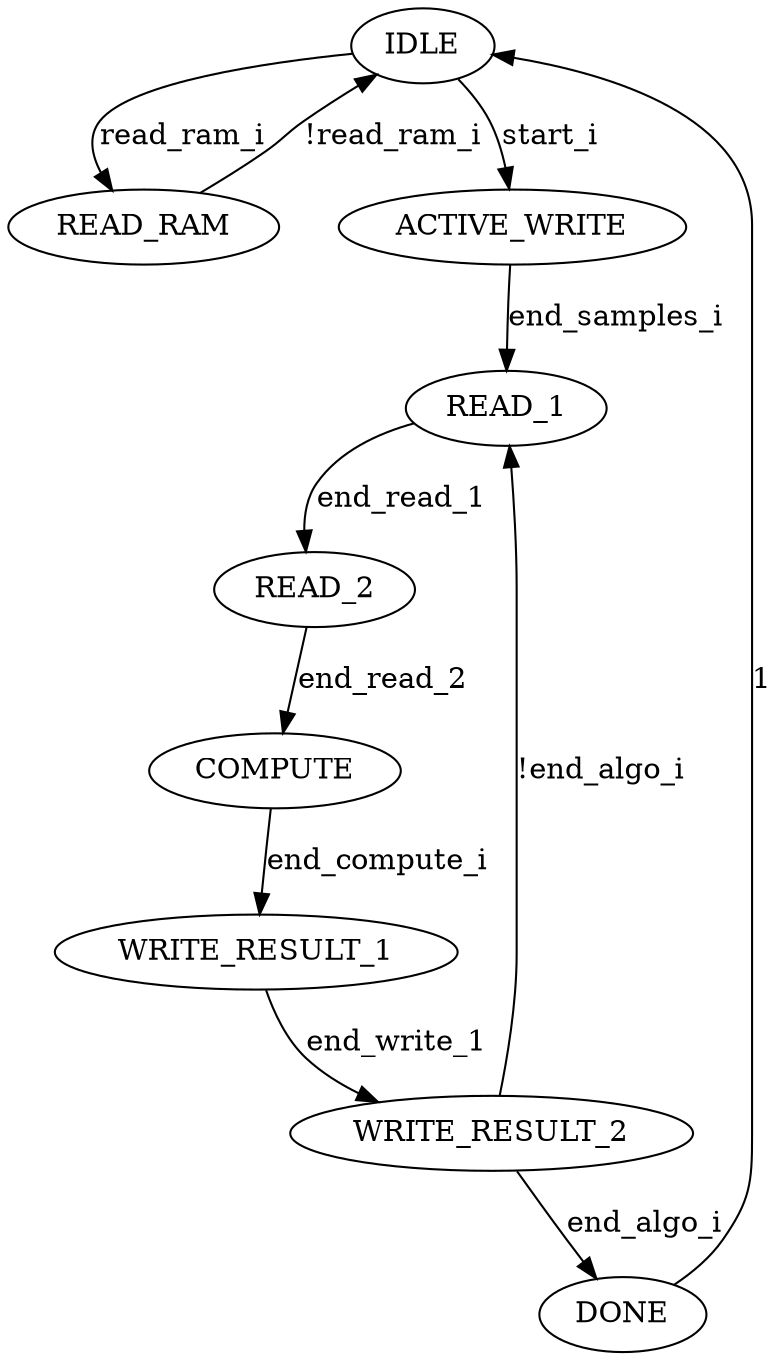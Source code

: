 digraph fft_fsm {
IDLE -> READ_RAM [ label = "read_ram_i" ] ;
READ_RAM -> IDLE [ label = "!read_ram_i" ] ;
IDLE -> ACTIVE_WRITE [ label = "start_i" ] ;
ACTIVE_WRITE -> READ_1 [ label = "end_samples_i" ] ;
READ_1 -> READ_2 [ label = "end_read_1" ] ;
READ_2 -> COMPUTE [ label = "end_read_2" ] ;
COMPUTE -> WRITE_RESULT_1 [ label = "end_compute_i" ] ;
WRITE_RESULT_1 -> WRITE_RESULT_2 [ label = "end_write_1" ] ;
WRITE_RESULT_2 -> READ_1 [ label = "!end_algo_i" ] ;
WRITE_RESULT_2 -> DONE [ label = "end_algo_i" ] ;
DONE -> IDLE [ label = "1" ] ;
}
